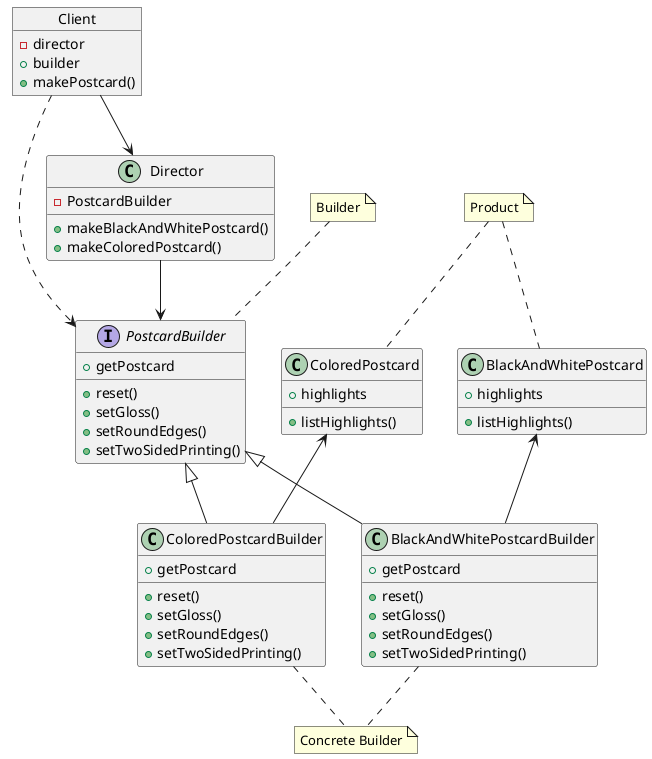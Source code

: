 @startuml Builder

object Client {
    -director
    +builder
    +makePostcard()
}

class Director {
    -PostcardBuilder
    +makeBlackAndWhitePostcard()
    +makeColoredPostcard()
}

interface PostcardBuilder {
    +reset()
    +setGloss()
    +setRoundEdges()
    +setTwoSidedPrinting()
    +getPostcard
}

class BlackAndWhitePostcard {
    +highlights
    +listHighlights()
}

class ColoredPostcard {
    +highlights
    +listHighlights()
}

class BlackAndWhitePostcardBuilder {
    +reset()
    +setGloss()
    +setRoundEdges()
    +setTwoSidedPrinting()
    +getPostcard
}

class ColoredPostcardBuilder {
    +reset()
    +setGloss()
    +setRoundEdges()
    +setTwoSidedPrinting()
    +getPostcard
}

note top of PostcardBuilder : Builder

note "Concrete Builder" as ConcreteBuilder
BlackAndWhitePostcardBuilder .. ConcreteBuilder
ColoredPostcardBuilder .. ConcreteBuilder

note "Product" as Product
Product .. BlackAndWhitePostcard
Product .. ColoredPostcard

Client --> Director
Client ..> PostcardBuilder
Director --> PostcardBuilder
PostcardBuilder <|-- BlackAndWhitePostcardBuilder
PostcardBuilder <|-- ColoredPostcardBuilder
BlackAndWhitePostcard <-- BlackAndWhitePostcardBuilder
ColoredPostcard <-- ColoredPostcardBuilder


